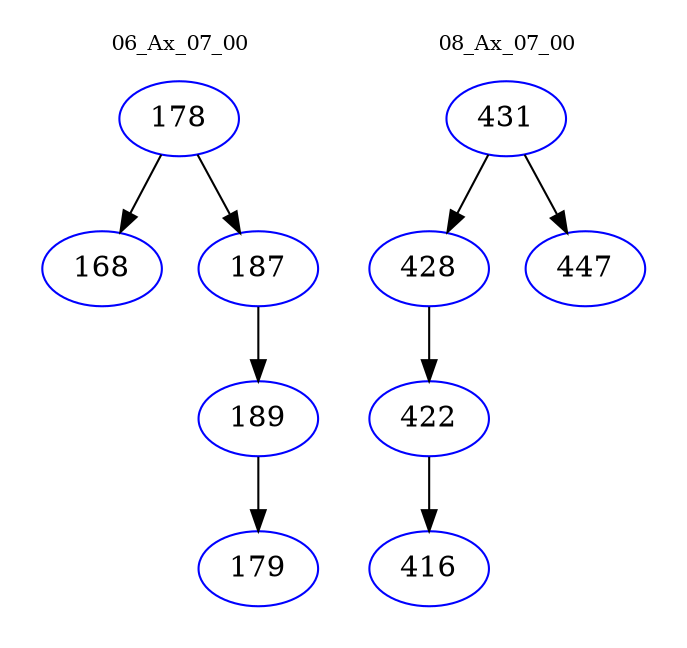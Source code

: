 digraph{
subgraph cluster_0 {
color = white
label = "06_Ax_07_00";
fontsize=10;
T0_178 [label="178", color="blue"]
T0_178 -> T0_168 [color="black"]
T0_168 [label="168", color="blue"]
T0_178 -> T0_187 [color="black"]
T0_187 [label="187", color="blue"]
T0_187 -> T0_189 [color="black"]
T0_189 [label="189", color="blue"]
T0_189 -> T0_179 [color="black"]
T0_179 [label="179", color="blue"]
}
subgraph cluster_1 {
color = white
label = "08_Ax_07_00";
fontsize=10;
T1_431 [label="431", color="blue"]
T1_431 -> T1_428 [color="black"]
T1_428 [label="428", color="blue"]
T1_428 -> T1_422 [color="black"]
T1_422 [label="422", color="blue"]
T1_422 -> T1_416 [color="black"]
T1_416 [label="416", color="blue"]
T1_431 -> T1_447 [color="black"]
T1_447 [label="447", color="blue"]
}
}
